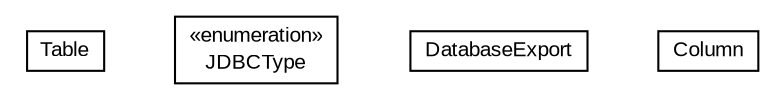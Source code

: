 #!/usr/local/bin/dot
#
# Class diagram 
# Generated by UMLGraph version R5_6-24-gf6e263 (http://www.umlgraph.org/)
#

digraph G {
	edge [fontname="arial",fontsize=10,labelfontname="arial",labelfontsize=10];
	node [fontname="arial",fontsize=10,shape=plaintext];
	nodesep=0.25;
	ranksep=0.5;
	// org.miloss.fgsms.tools.Table
	c82767 [label=<<table title="org.miloss.fgsms.tools.Table" border="0" cellborder="1" cellspacing="0" cellpadding="2" port="p" href="./Table.html">
		<tr><td><table border="0" cellspacing="0" cellpadding="1">
<tr><td align="center" balign="center"> Table </td></tr>
		</table></td></tr>
		</table>>, URL="./Table.html", fontname="arial", fontcolor="black", fontsize=10.0];
	// org.miloss.fgsms.tools.JDBCType
	c82768 [label=<<table title="org.miloss.fgsms.tools.JDBCType" border="0" cellborder="1" cellspacing="0" cellpadding="2" port="p" href="./JDBCType.html">
		<tr><td><table border="0" cellspacing="0" cellpadding="1">
<tr><td align="center" balign="center"> &#171;enumeration&#187; </td></tr>
<tr><td align="center" balign="center"> JDBCType </td></tr>
		</table></td></tr>
		</table>>, URL="./JDBCType.html", fontname="arial", fontcolor="black", fontsize=10.0];
	// org.miloss.fgsms.tools.DatabaseExport
	c82769 [label=<<table title="org.miloss.fgsms.tools.DatabaseExport" border="0" cellborder="1" cellspacing="0" cellpadding="2" port="p" href="./DatabaseExport.html">
		<tr><td><table border="0" cellspacing="0" cellpadding="1">
<tr><td align="center" balign="center"> DatabaseExport </td></tr>
		</table></td></tr>
		</table>>, URL="./DatabaseExport.html", fontname="arial", fontcolor="black", fontsize=10.0];
	// org.miloss.fgsms.tools.Column
	c82770 [label=<<table title="org.miloss.fgsms.tools.Column" border="0" cellborder="1" cellspacing="0" cellpadding="2" port="p" href="./Column.html">
		<tr><td><table border="0" cellspacing="0" cellpadding="1">
<tr><td align="center" balign="center"> Column </td></tr>
		</table></td></tr>
		</table>>, URL="./Column.html", fontname="arial", fontcolor="black", fontsize=10.0];
}

